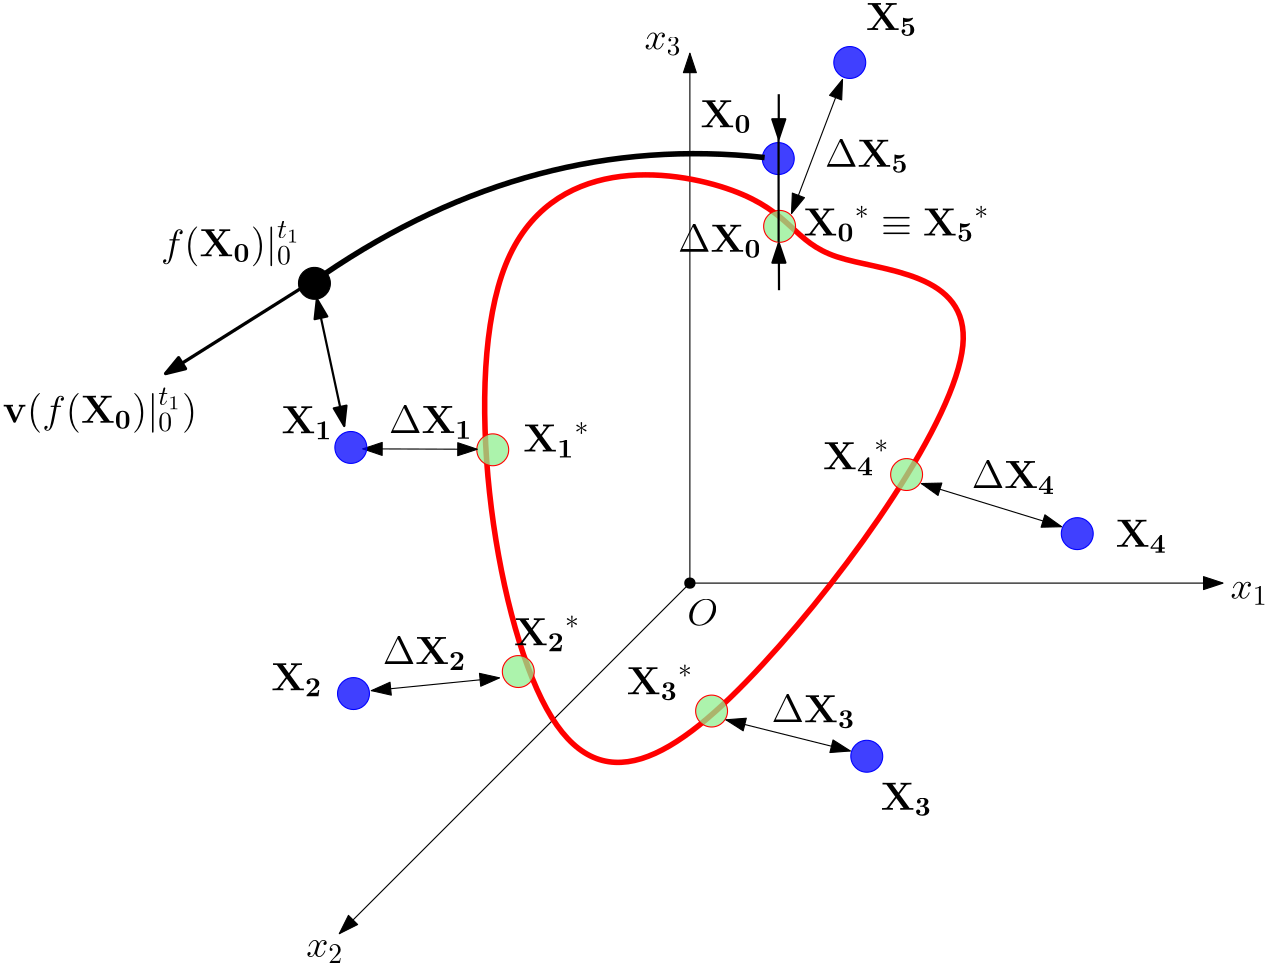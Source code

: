 <?xml version="1.0"?>
<!DOCTYPE ipe SYSTEM "ipe.dtd">
<ipe version="70212" creator="Ipe 7.2.12">
<info created="D:20190902152224" modified="D:20200824101147"/>
<ipestyle name="basic">
<symbol name="arrow/arc(spx)">
<path stroke="sym-stroke" fill="sym-stroke" pen="sym-pen">
0 0 m
-1 0.333 l
-1 -0.333 l
h
</path>
</symbol>
<symbol name="arrow/farc(spx)">
<path stroke="sym-stroke" fill="white" pen="sym-pen">
0 0 m
-1 0.333 l
-1 -0.333 l
h
</path>
</symbol>
<symbol name="arrow/ptarc(spx)">
<path stroke="sym-stroke" fill="sym-stroke" pen="sym-pen">
0 0 m
-1 0.333 l
-0.8 0 l
-1 -0.333 l
h
</path>
</symbol>
<symbol name="arrow/fptarc(spx)">
<path stroke="sym-stroke" fill="white" pen="sym-pen">
0 0 m
-1 0.333 l
-0.8 0 l
-1 -0.333 l
h
</path>
</symbol>
<symbol name="mark/circle(sx)" transformations="translations">
<path fill="sym-stroke">
0.6 0 0 0.6 0 0 e
0.4 0 0 0.4 0 0 e
</path>
</symbol>
<symbol name="mark/disk(sx)" transformations="translations">
<path fill="sym-stroke">
0.6 0 0 0.6 0 0 e
</path>
</symbol>
<symbol name="mark/fdisk(sfx)" transformations="translations">
<group>
<path fill="sym-fill">
0.5 0 0 0.5 0 0 e
</path>
<path fill="sym-stroke" fillrule="eofill">
0.6 0 0 0.6 0 0 e
0.4 0 0 0.4 0 0 e
</path>
</group>
</symbol>
<symbol name="mark/box(sx)" transformations="translations">
<path fill="sym-stroke" fillrule="eofill">
-0.6 -0.6 m
0.6 -0.6 l
0.6 0.6 l
-0.6 0.6 l
h
-0.4 -0.4 m
0.4 -0.4 l
0.4 0.4 l
-0.4 0.4 l
h
</path>
</symbol>
<symbol name="mark/square(sx)" transformations="translations">
<path fill="sym-stroke">
-0.6 -0.6 m
0.6 -0.6 l
0.6 0.6 l
-0.6 0.6 l
h
</path>
</symbol>
<symbol name="mark/fsquare(sfx)" transformations="translations">
<group>
<path fill="sym-fill">
-0.5 -0.5 m
0.5 -0.5 l
0.5 0.5 l
-0.5 0.5 l
h
</path>
<path fill="sym-stroke" fillrule="eofill">
-0.6 -0.6 m
0.6 -0.6 l
0.6 0.6 l
-0.6 0.6 l
h
-0.4 -0.4 m
0.4 -0.4 l
0.4 0.4 l
-0.4 0.4 l
h
</path>
</group>
</symbol>
<symbol name="mark/cross(sx)" transformations="translations">
<group>
<path fill="sym-stroke">
-0.43 -0.57 m
0.57 0.43 l
0.43 0.57 l
-0.57 -0.43 l
h
</path>
<path fill="sym-stroke">
-0.43 0.57 m
0.57 -0.43 l
0.43 -0.57 l
-0.57 0.43 l
h
</path>
</group>
</symbol>
<symbol name="arrow/fnormal(spx)">
<path stroke="sym-stroke" fill="white" pen="sym-pen">
0 0 m
-1 0.333 l
-1 -0.333 l
h
</path>
</symbol>
<symbol name="arrow/pointed(spx)">
<path stroke="sym-stroke" fill="sym-stroke" pen="sym-pen">
0 0 m
-1 0.333 l
-0.8 0 l
-1 -0.333 l
h
</path>
</symbol>
<symbol name="arrow/fpointed(spx)">
<path stroke="sym-stroke" fill="white" pen="sym-pen">
0 0 m
-1 0.333 l
-0.8 0 l
-1 -0.333 l
h
</path>
</symbol>
<symbol name="arrow/linear(spx)">
<path stroke="sym-stroke" pen="sym-pen">
-1 0.333 m
0 0 l
-1 -0.333 l
</path>
</symbol>
<symbol name="arrow/fdouble(spx)">
<path stroke="sym-stroke" fill="white" pen="sym-pen">
0 0 m
-1 0.333 l
-1 -0.333 l
h
-1 0 m
-2 0.333 l
-2 -0.333 l
h
</path>
</symbol>
<symbol name="arrow/double(spx)">
<path stroke="sym-stroke" fill="sym-stroke" pen="sym-pen">
0 0 m
-1 0.333 l
-1 -0.333 l
h
-1 0 m
-2 0.333 l
-2 -0.333 l
h
</path>
</symbol>
<pen name="heavier" value="0.8"/>
<pen name="fat" value="1.2"/>
<pen name="ultrafat" value="2"/>
<symbolsize name="large" value="5"/>
<symbolsize name="small" value="2"/>
<symbolsize name="tiny" value="1.1"/>
<arrowsize name="large" value="10"/>
<arrowsize name="small" value="5"/>
<arrowsize name="tiny" value="3"/>
<color name="red" value="1 0 0"/>
<color name="green" value="0 1 0"/>
<color name="blue" value="0 0 1"/>
<color name="yellow" value="1 1 0"/>
<color name="orange" value="1 0.647 0"/>
<color name="gold" value="1 0.843 0"/>
<color name="purple" value="0.627 0.125 0.941"/>
<color name="gray" value="0.745"/>
<color name="brown" value="0.647 0.165 0.165"/>
<color name="navy" value="0 0 0.502"/>
<color name="pink" value="1 0.753 0.796"/>
<color name="seagreen" value="0.18 0.545 0.341"/>
<color name="turquoise" value="0.251 0.878 0.816"/>
<color name="violet" value="0.933 0.51 0.933"/>
<color name="darkblue" value="0 0 0.545"/>
<color name="darkcyan" value="0 0.545 0.545"/>
<color name="darkgray" value="0.663"/>
<color name="darkgreen" value="0 0.392 0"/>
<color name="darkmagenta" value="0.545 0 0.545"/>
<color name="darkorange" value="1 0.549 0"/>
<color name="darkred" value="0.545 0 0"/>
<color name="lightblue" value="0.678 0.847 0.902"/>
<color name="lightcyan" value="0.878 1 1"/>
<color name="lightgray" value="0.827"/>
<color name="lightgreen" value="0.565 0.933 0.565"/>
<color name="lightyellow" value="1 1 0.878"/>
<dashstyle name="dashed" value="[4] 0"/>
<dashstyle name="dotted" value="[1 3] 0"/>
<dashstyle name="dash dotted" value="[4 2 1 2] 0"/>
<dashstyle name="dash dot dotted" value="[4 2 1 2 1 2] 0"/>
<textsize name="large" value="\large"/>
<textsize name="Large" value="\Large"/>
<textsize name="LARGE" value="\LARGE"/>
<textsize name="huge" value="\huge"/>
<textsize name="Huge" value="\Huge"/>
<textsize name="small" value="\small"/>
<textsize name="footnote" value="\footnotesize"/>
<textsize name="tiny" value="\tiny"/>
<textstyle name="center" begin="\begin{center}" end="\end{center}"/>
<textstyle name="itemize" begin="\begin{itemize}" end="\end{itemize}"/>
<textstyle name="item" begin="\begin{itemize}\item{}" end="\end{itemize}"/>
<gridsize name="4 pts" value="4"/>
<gridsize name="8 pts (~3 mm)" value="8"/>
<gridsize name="16 pts (~6 mm)" value="16"/>
<gridsize name="32 pts (~12 mm)" value="32"/>
<gridsize name="10 pts (~3.5 mm)" value="10"/>
<gridsize name="20 pts (~7 mm)" value="20"/>
<gridsize name="14 pts (~5 mm)" value="14"/>
<gridsize name="28 pts (~10 mm)" value="28"/>
<gridsize name="56 pts (~20 mm)" value="56"/>
<anglesize name="90 deg" value="90"/>
<anglesize name="60 deg" value="60"/>
<anglesize name="45 deg" value="45"/>
<anglesize name="30 deg" value="30"/>
<anglesize name="22.5 deg" value="22.5"/>
<opacity name="10%" value="0.1"/>
<opacity name="30%" value="0.3"/>
<opacity name="50%" value="0.5"/>
<opacity name="75%" value="0.75"/>
<tiling name="falling" angle="-60" step="4" width="1"/>
<tiling name="rising" angle="30" step="4" width="1"/>
</ipestyle>
<page>
<layer name="alpha"/>
<view layers="alpha" active="alpha"/>
<path layer="alpha" stroke="black" arrow="normal/normal">
320 512 m
193.784 385.784 l
</path>
<path stroke="black" arrow="normal/normal">
320 512 m
320 702.762 l
</path>
<path stroke="black" arrow="normal/normal">
320 512 m
511.918 512 l
</path>
<path matrix="1 0 0 1 0.172162 -0.172162" stroke="red" pen="ultrafat">
356.753 656.313
225.852 671.968
260.753 416.313
340.753 464.313
452.753 624.313
356.753 624.313 u
</path>
<text matrix="1 0 0 1 -156.148 -229.545" transformations="translations" pos="338.022 606.977" stroke="black" type="label" width="13.462" height="6.179" depth="2.15" valign="baseline" size="Large" style="math">x_2</text>
<text matrix="1 0 0 1 176.616 -100.61" transformations="translations" pos="338.022 606.977" stroke="black" type="label" width="13.462" height="6.179" depth="2.15" valign="baseline" size="Large" style="math">x_1</text>
<text matrix="1 0 0 1 -34.3782 97.079" transformations="translations" pos="338.022 606.977" stroke="black" type="label" width="13.462" height="6.179" depth="2.15" valign="baseline" size="Large" style="math">x_3</text>
<text matrix="1 0 0 1 -19.0016 -110.347" transformations="translations" pos="338.022 606.977" stroke="black" type="label" width="11.125" height="9.803" depth="0" valign="baseline" size="Large" style="math">O</text>
<path stroke="black" fill="black" pen="heavier">
1.63442 0 0 1.63442 320 512 e
</path>
<path stroke="black" arrow="normal/normal" rarrow="normal/normal">
356.582 645.036 m
374.954 693.315 l
</path>
<path matrix="1 0 0 1 0.0770263 0" stroke="red" fill="lightgreen" opacity="75%" stroke-opacity="opaque">
5.74075 0 0 5.74075 352.22 640.427 e
</path>
<path matrix="1 0 0 1 45.7975 -89.3432" stroke="red" fill="lightgreen" opacity="75%" stroke-opacity="opaque">
5.74075 0 0 5.74075 352.22 640.427 e
</path>
<path matrix="1 0 0 1 -24.4065 -174.49" stroke="red" fill="lightgreen" opacity="75%" stroke-opacity="opaque">
5.74075 0 0 5.74075 352.22 640.427 e
</path>
<path matrix="1 0 0 1 -0.399918 24.4039" stroke="blue" fill="blue" opacity="75%" stroke-opacity="opaque">
5.74075 0 0 5.74075 352.22 640.427 e
</path>
<path matrix="1 0 0 1 25.3407 58.989" stroke="blue" fill="blue" opacity="75%" stroke-opacity="opaque">
5.74075 0 0 5.74075 352.22 640.427 e
</path>
<path matrix="1 0 0 1 107.235 -110.62" stroke="blue" fill="blue" opacity="75%" stroke-opacity="opaque">
5.74075 0 0 5.74075 352.22 640.427 e
</path>
<path matrix="1 0 0 1 31.4603 -190.762" stroke="blue" fill="blue" opacity="75%" stroke-opacity="opaque">
5.74075 0 0 5.74075 352.22 640.427 e
</path>
<text matrix="1 0 0 1 -14.1865 69.1684" transformations="translations" pos="338.022 606.977" stroke="black" type="label" width="18.414" height="9.845" depth="2.15" valign="baseline" size="Large" style="math">\mathbf{X_{0}}</text>
<text matrix="1 0 0 1 -168.739 -133.554" transformations="translations" pos="338.022 606.977" stroke="black" type="label" width="18.414" height="9.845" depth="2.15" valign="baseline" size="Large" style="math">\mathbf{X_{2}}</text>
<text matrix="1 0 0 1 50.7021 -176.553" transformations="translations" pos="338.022 606.977" stroke="black" type="label" width="18.414" height="9.845" depth="2.15" valign="baseline" size="Large" style="math">\mathbf{X_{3}}</text>
<text matrix="1 0 0 1 135.317 -81.8932" transformations="translations" pos="338.022 606.977" stroke="black" type="label" width="18.414" height="9.845" depth="2.15" valign="baseline" size="Large" style="math">\mathbf{X_{4}}</text>
<text matrix="1 0 0 1 45.4163 104.095" transformations="translations" pos="338.022 606.977" stroke="black" type="label" width="18.414" height="9.845" depth="2.15" valign="baseline" size="Large" style="math">\mathbf{X_{5}}</text>
<path stroke="black" pen="heavier" arrow="normal/normal">
352 688 m
352 672 l
</path>
<path matrix="1 0 0 1 -0.0762826 0" stroke="black" pen="heavier">
352 672 m
352.024 634.813 l
</path>
<path stroke="black" pen="heavier" arrow="normal/normal">
352.089 617.443 m
352.026 634.349 l
</path>
<text matrix="1 0 0 1 -22.2667 24.2673" transformations="translations" pos="338.022 606.977" stroke="black" type="label" width="30.12" height="9.845" depth="2.15" valign="baseline" size="Large" style="math">\Delta \mathbf{X_{0}}</text>
<text matrix="1 0 0 1 30.6242 54.9326" transformations="translations" pos="338.022 606.977" stroke="black" type="label" width="30.12" height="9.845" depth="2.15" valign="baseline" size="Large" style="math">\Delta \mathbf{X_{5}}</text>
<path stroke="black" arrow="normal/normal" rarrow="normal/normal">
403.326 547.841 m
453.822 532.298 l
</path>
<text matrix="1 0 0 1 83.4082 -60.7836" transformations="translations" pos="338.022 606.977" stroke="black" type="label" width="30.12" height="9.845" depth="2.15" valign="baseline" size="Large" style="math">\Delta \mathbf{X_{4}}</text>
<path stroke="black" arrow="normal/normal" rarrow="normal/normal">
332.959 462.79 m
377.767 451.57 l
</path>
<text matrix="1 0 0 1 11.3716 -145.049" transformations="translations" pos="338.022 606.977" stroke="black" type="label" width="30.12" height="9.845" depth="2.15" valign="baseline" size="Large" style="math">\Delta \mathbf{X_{3}}</text>
<path matrix="1 0 0 1 -103.188 -80.4369" stroke="red" fill="lightgreen" opacity="75%" stroke-opacity="opaque">
5.74075 0 0 5.74075 352.22 640.427 e
</path>
<path matrix="1 0 0 1 -1.75032 0.336499" stroke="black" arrow="normal/normal" rarrow="normal/normal">
203.974 559.995 m
245.186 559.843 l
</path>
<path matrix="1 0 0 1 -93.9929 -160.266" stroke="red" fill="lightgreen" opacity="75%" stroke-opacity="opaque">
5.74075 0 0 5.74075 352.22 640.427 e
</path>
<text matrix="1 0 0 1 -128.605 -124.084" transformations="translations" pos="338.022 606.977" stroke="black" type="label" width="30.12" height="9.845" depth="2.15" valign="baseline" size="Large" style="math">\Delta \mathbf{X_2}</text>
<path stroke="black" arrow="normal/normal" rarrow="normal/normal">
205.311 473.294 m
251.452 477.884 l
</path>
<text matrix="1 0 0 1 -126.348 -40.8996" transformations="translations" pos="338.022 606.977" stroke="black" type="label" width="30.12" height="9.845" depth="2.15" valign="baseline" size="Large" style="math">\Delta \mathbf{X_1}</text>
<path matrix="1 0 0 1 -153.318 -168.194" stroke="blue" fill="blue" opacity="75%" stroke-opacity="opaque">
5.74075 0 0 5.74075 352.22 640.427 e
</path>
<path matrix="1 0 0 1 -154.277 -79.5927" stroke="blue" fill="blue" opacity="75%" stroke-opacity="opaque">
5.74075 0 0 5.74075 352.22 640.427 e
</path>
<text matrix="1 0 0 1 -165.051 -41.0475" transformations="translations" pos="338.022 606.977" stroke="black" type="label" width="18.414" height="9.845" depth="2.15" valign="baseline" size="Large" style="math">\mathbf{X_1}</text>
<text matrix="1 0 0 1 -77.9701 -47.6252" transformations="translations" pos="338.022 606.977" stroke="black" type="label" width="23.894" height="10.634" depth="2.15" valign="baseline" size="Large" style="math">\mathbf{X_1}^{*}</text>
<text matrix="1 0 0 1 -81.3615 -117.339" transformations="translations" pos="338.022 606.977" stroke="black" type="label" width="23.894" height="10.634" depth="2.15" valign="baseline" size="Large" style="math">\mathbf{X_2}^{*}</text>
<text matrix="1 0 0 1 -40.7318 -134.964" transformations="translations" pos="338.022 606.977" stroke="black" type="label" width="23.894" height="10.634" depth="2.15" valign="baseline" size="Large" style="math">\mathbf{X_3}^{*}</text>
<text matrix="1 0 0 1 29.9244 -53.9929" transformations="translations" pos="338.022 606.977" stroke="black" type="label" width="23.894" height="10.634" depth="2.15" valign="baseline" size="Large" style="math">\mathbf{X_4}^{*}</text>
<text matrix="1 0 0 1 22.9198 30.1502" transformations="translations" pos="338.022 606.977" stroke="black" type="label" width="66.916" height="10.634" depth="2.15" valign="baseline" size="Large" style="math">\mathbf{X_0}^{*} \equiv \mathbf{X_5}^{*}</text>
<path matrix="1 0 0 1 2.62156 -1.60946" stroke="black" pen="ultrafat">
344.289 666.811 m
260.889 675.998
185.584 624.689 c
</path>
<path matrix="1 0 0 1 -167.379 -20.5123" stroke="black" fill="black">
5.74075 0 0 5.74075 352.22 640.427 e
</path>
<path stroke="black" pen="heavier" arrow="normal/normal" rarrow="normal/normal">
185.714 614.351 m
195.564 568.553 l
</path>
<text matrix="1 0 0 1 -208.464 22.7345" transformations="translations" pos="338.022 606.977" stroke="black" type="label" width="50.346" height="12.56" depth="3.59" valign="baseline" size="Large" style="math">f(\mathbf{X_{0}}) \vert_{0}^{t_1}</text>
<path stroke="black" pen="fat" arrow="normal/normal">
179.857 618.036 m
131.259 587.435 l
</path>
<text matrix="1 0 0 1 -265.379 -37.289" transformations="translations" pos="338.022 606.977" stroke="black" type="label" width="70.013" height="12.56" depth="3.59" valign="baseline" size="Large" style="math">\mathbf{v} \Big ( f(\mathbf{X_{0}}) \vert_{0}^{t_1}\Big )</text>
</page>
</ipe>

